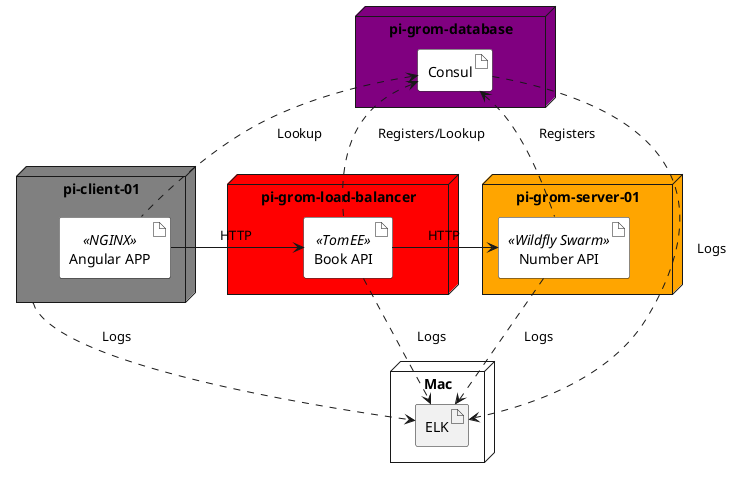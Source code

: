 @startuml

node "pi-client-01" as piclient #grey {
    artifact "Angular APP" <<NGINX>> as angular #white
}

node "pi-grom-server-01" as piserver #orange {
    artifact "Number API" <<Wildfly Swarm>> as numberapi #white
}

node "pi-grom-load-balancer" as piserver2 #red {
    artifact "Book API" <<TomEE>> as bookapi #white
}

node "pi-grom-database" as piregistry #purple {
    artifact "Consul" as consule #white
}

node "Mac" as mac {
    artifact "ELK" as elk
}

angular -> bookapi: "     HTTP      "
bookapi -> numberapi: "     HTTP      "
bookapi -.> elk: "     Logs      "
numberapi -.> elk: "     Logs      "
piclient -.> elk: "     Logs      "
consule -.> elk: "     Logs      "
numberapi -up.> consule: "     Registers      "
bookapi -up.> consule: "     Registers/Lookup      "
angular -up.> consule: "     Lookup      "
@enduml

